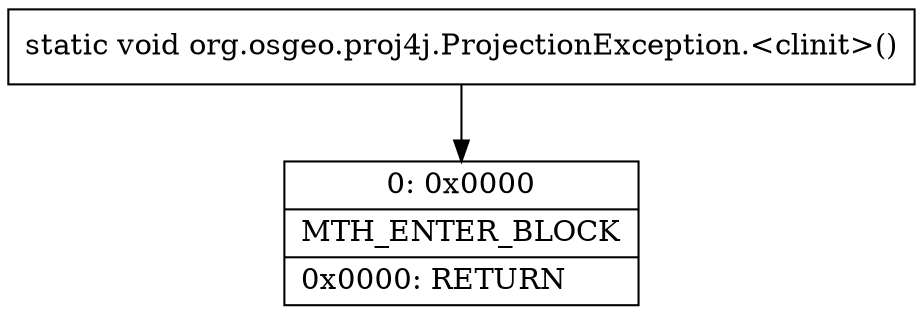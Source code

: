 digraph "CFG fororg.osgeo.proj4j.ProjectionException.\<clinit\>()V" {
Node_0 [shape=record,label="{0\:\ 0x0000|MTH_ENTER_BLOCK\l|0x0000: RETURN   \l}"];
MethodNode[shape=record,label="{static void org.osgeo.proj4j.ProjectionException.\<clinit\>() }"];
MethodNode -> Node_0;
}

